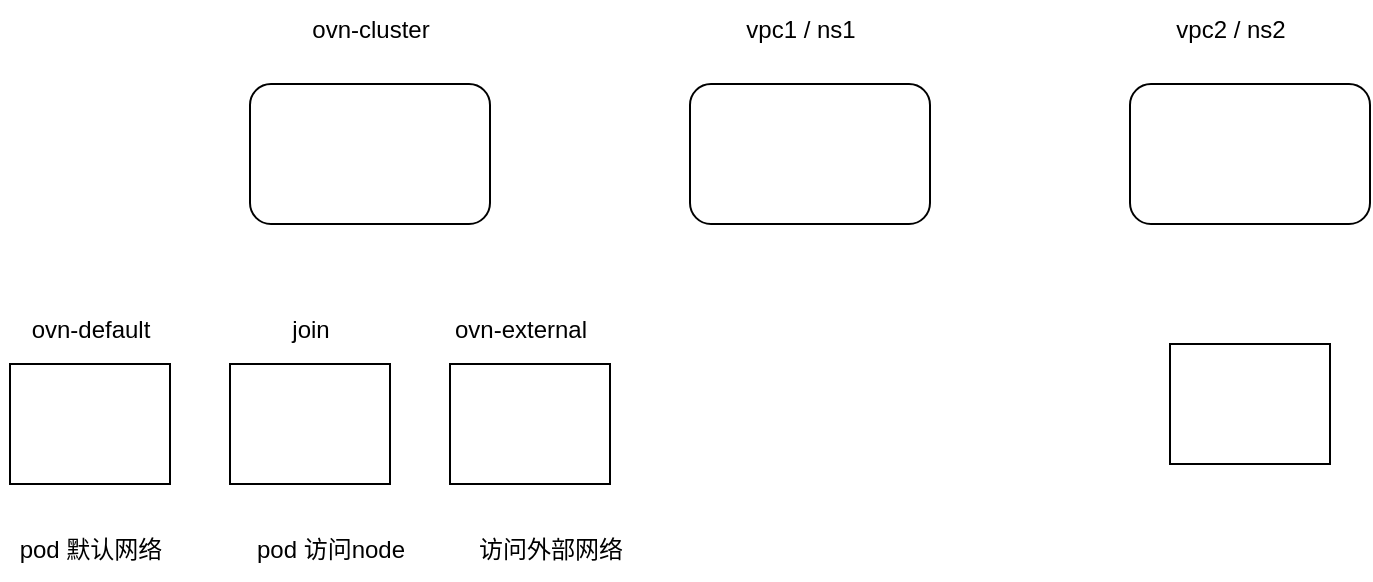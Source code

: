 <mxfile version="24.9.1">
  <diagram name="第 1 页" id="x1P3Ogy-JfWMH--vFfOm">
    <mxGraphModel dx="954" dy="591" grid="1" gridSize="10" guides="1" tooltips="1" connect="1" arrows="1" fold="1" page="1" pageScale="1" pageWidth="827" pageHeight="1169" math="0" shadow="0">
      <root>
        <mxCell id="0" />
        <mxCell id="1" parent="0" />
        <mxCell id="oqYsNQT4M92ut37mKfUW-1" value="" style="rounded=1;whiteSpace=wrap;html=1;" vertex="1" parent="1">
          <mxGeometry x="130" y="160" width="120" height="70" as="geometry" />
        </mxCell>
        <mxCell id="oqYsNQT4M92ut37mKfUW-2" value="" style="rounded=1;whiteSpace=wrap;html=1;" vertex="1" parent="1">
          <mxGeometry x="350" y="160" width="120" height="70" as="geometry" />
        </mxCell>
        <mxCell id="oqYsNQT4M92ut37mKfUW-3" value="" style="rounded=1;whiteSpace=wrap;html=1;" vertex="1" parent="1">
          <mxGeometry x="570" y="160" width="120" height="70" as="geometry" />
        </mxCell>
        <mxCell id="oqYsNQT4M92ut37mKfUW-4" value="ovn-cluster" style="text;html=1;align=center;verticalAlign=middle;resizable=0;points=[];autosize=1;strokeColor=none;fillColor=none;" vertex="1" parent="1">
          <mxGeometry x="150" y="118" width="80" height="30" as="geometry" />
        </mxCell>
        <mxCell id="oqYsNQT4M92ut37mKfUW-5" value="vpc1 / ns1" style="text;html=1;align=center;verticalAlign=middle;resizable=0;points=[];autosize=1;strokeColor=none;fillColor=none;" vertex="1" parent="1">
          <mxGeometry x="365" y="118" width="80" height="30" as="geometry" />
        </mxCell>
        <mxCell id="oqYsNQT4M92ut37mKfUW-6" value="vpc2 / ns2" style="text;html=1;align=center;verticalAlign=middle;resizable=0;points=[];autosize=1;strokeColor=none;fillColor=none;" vertex="1" parent="1">
          <mxGeometry x="580" y="118" width="80" height="30" as="geometry" />
        </mxCell>
        <mxCell id="oqYsNQT4M92ut37mKfUW-8" value="" style="rounded=0;whiteSpace=wrap;html=1;" vertex="1" parent="1">
          <mxGeometry x="10" y="300" width="80" height="60" as="geometry" />
        </mxCell>
        <mxCell id="oqYsNQT4M92ut37mKfUW-9" value="" style="rounded=0;whiteSpace=wrap;html=1;" vertex="1" parent="1">
          <mxGeometry x="120" y="300" width="80" height="60" as="geometry" />
        </mxCell>
        <mxCell id="oqYsNQT4M92ut37mKfUW-10" value="" style="rounded=0;whiteSpace=wrap;html=1;" vertex="1" parent="1">
          <mxGeometry x="230" y="300" width="80" height="60" as="geometry" />
        </mxCell>
        <mxCell id="oqYsNQT4M92ut37mKfUW-11" value="" style="rounded=0;whiteSpace=wrap;html=1;" vertex="1" parent="1">
          <mxGeometry x="590" y="290" width="80" height="60" as="geometry" />
        </mxCell>
        <mxCell id="oqYsNQT4M92ut37mKfUW-12" value="ovn-default" style="text;html=1;align=center;verticalAlign=middle;resizable=0;points=[];autosize=1;strokeColor=none;fillColor=none;" vertex="1" parent="1">
          <mxGeometry x="10" y="268" width="80" height="30" as="geometry" />
        </mxCell>
        <mxCell id="oqYsNQT4M92ut37mKfUW-13" value="join" style="text;html=1;align=center;verticalAlign=middle;resizable=0;points=[];autosize=1;strokeColor=none;fillColor=none;" vertex="1" parent="1">
          <mxGeometry x="140" y="268" width="40" height="30" as="geometry" />
        </mxCell>
        <mxCell id="oqYsNQT4M92ut37mKfUW-14" value="ovn-external" style="text;html=1;align=center;verticalAlign=middle;resizable=0;points=[];autosize=1;strokeColor=none;fillColor=none;" vertex="1" parent="1">
          <mxGeometry x="220" y="268" width="90" height="30" as="geometry" />
        </mxCell>
        <mxCell id="oqYsNQT4M92ut37mKfUW-15" value="pod 默认网络" style="text;html=1;align=center;verticalAlign=middle;resizable=0;points=[];autosize=1;strokeColor=none;fillColor=none;" vertex="1" parent="1">
          <mxGeometry x="5" y="378" width="90" height="30" as="geometry" />
        </mxCell>
        <mxCell id="oqYsNQT4M92ut37mKfUW-16" value="pod 访问node" style="text;html=1;align=center;verticalAlign=middle;resizable=0;points=[];autosize=1;strokeColor=none;fillColor=none;" vertex="1" parent="1">
          <mxGeometry x="120" y="378" width="100" height="30" as="geometry" />
        </mxCell>
        <mxCell id="oqYsNQT4M92ut37mKfUW-17" value="访问外部网络" style="text;html=1;align=center;verticalAlign=middle;resizable=0;points=[];autosize=1;strokeColor=none;fillColor=none;" vertex="1" parent="1">
          <mxGeometry x="230" y="378" width="100" height="30" as="geometry" />
        </mxCell>
      </root>
    </mxGraphModel>
  </diagram>
</mxfile>
